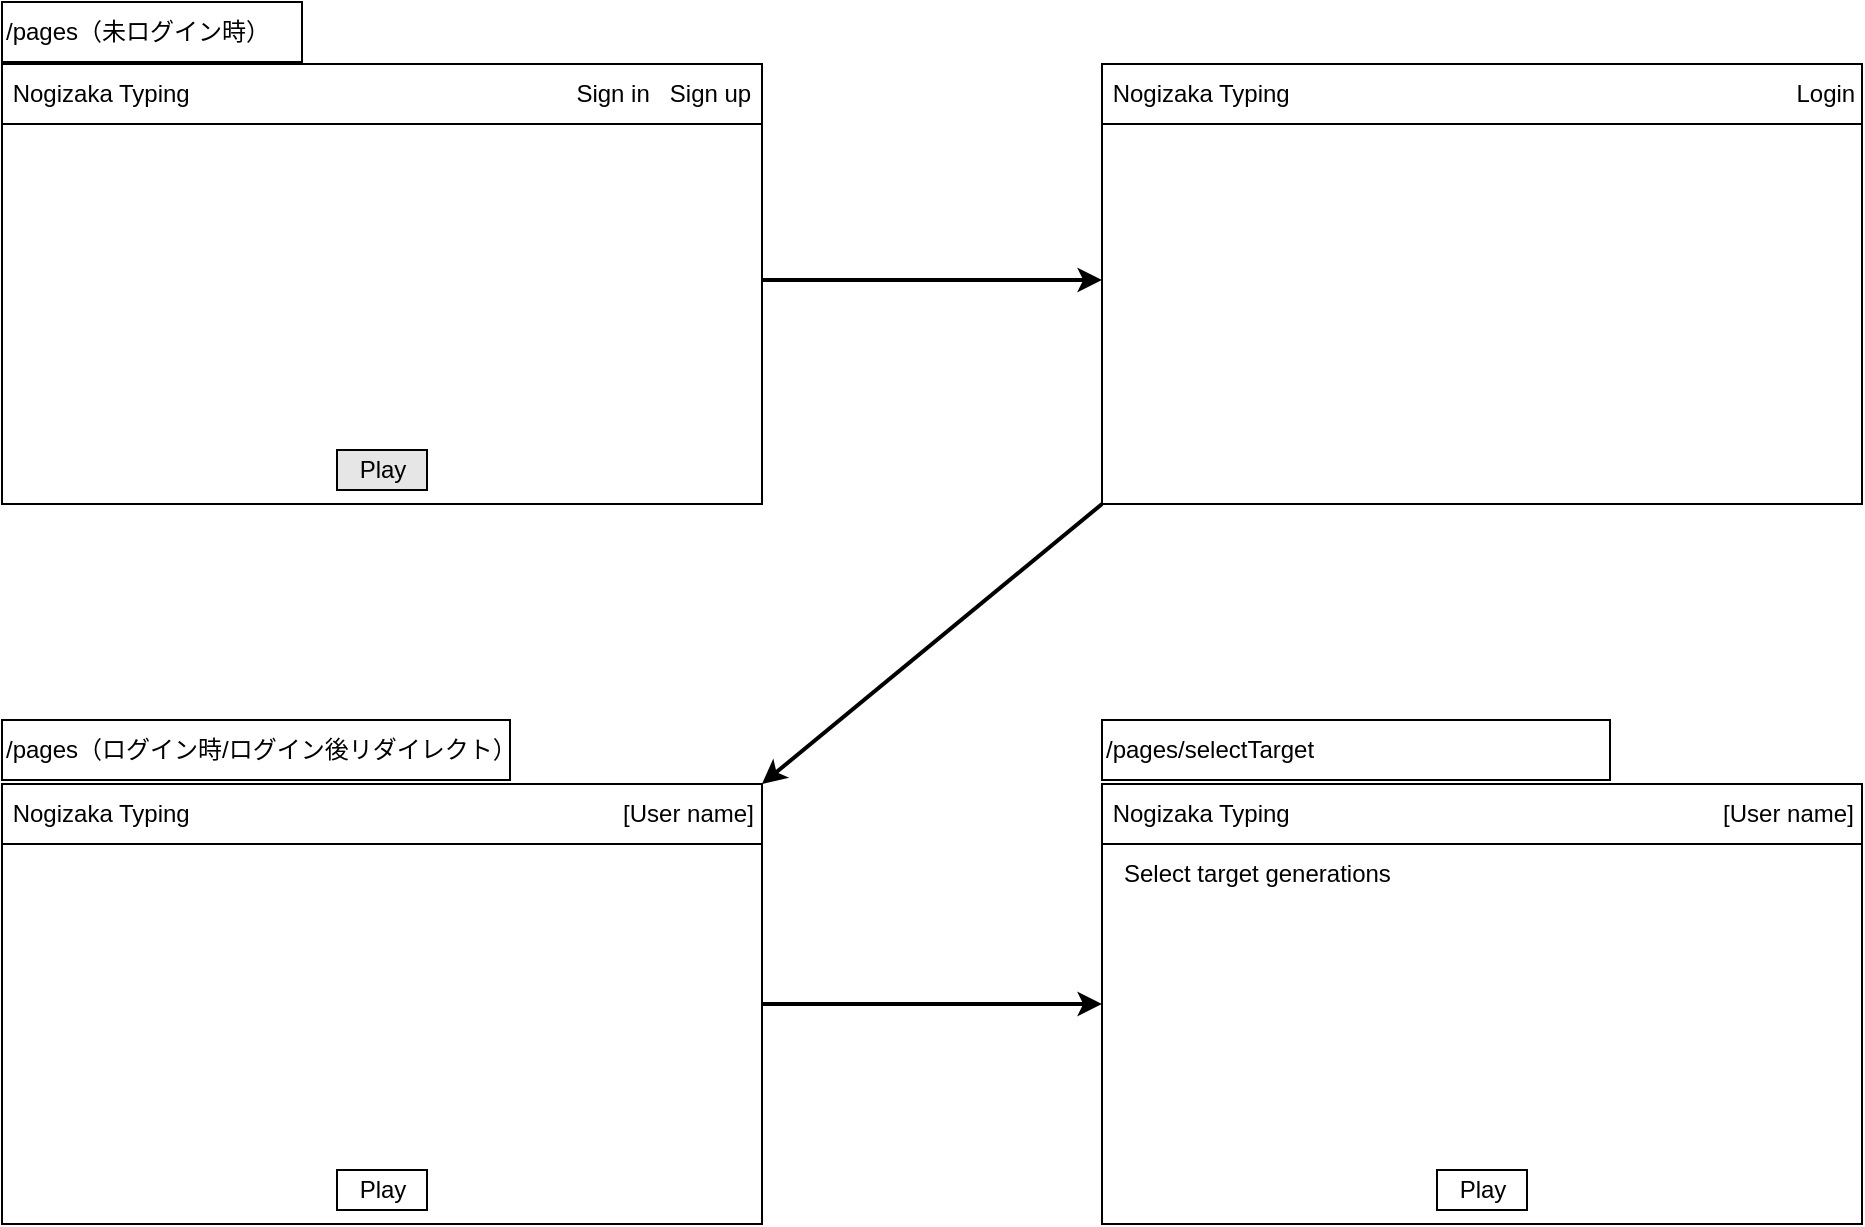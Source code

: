<mxfile>
    <diagram id="rqX9WU8iUnQ9k1TYlgNl" name="ページ1">
        <mxGraphModel dx="965" dy="482" grid="0" gridSize="10" guides="1" tooltips="1" connect="1" arrows="1" fold="1" page="1" pageScale="1" pageWidth="827" pageHeight="1169" background="#ffffff" math="0" shadow="0">
            <root>
                <mxCell id="0"/>
                <mxCell id="1" parent="0"/>
                <mxCell id="2" value="" style="rounded=0;whiteSpace=wrap;html=1;fillColor=#FFFFFF;strokeColor=#000000;" vertex="1" parent="1">
                    <mxGeometry x="50" y="70" width="380" height="220" as="geometry"/>
                </mxCell>
                <mxCell id="3" value="" style="rounded=0;whiteSpace=wrap;html=1;fillColor=#FFFFFF;strokeColor=#000000;" vertex="1" parent="1">
                    <mxGeometry x="600" y="70" width="380" height="220" as="geometry"/>
                </mxCell>
                <mxCell id="4" value="&amp;nbsp;Nogizaka Typing&amp;nbsp; &amp;nbsp; &amp;nbsp; &amp;nbsp; &amp;nbsp; &amp;nbsp; &amp;nbsp; &amp;nbsp; &amp;nbsp; &amp;nbsp; &amp;nbsp; &amp;nbsp; &amp;nbsp; &amp;nbsp; &amp;nbsp; &amp;nbsp; &amp;nbsp; &amp;nbsp; &amp;nbsp; &amp;nbsp; &amp;nbsp; &amp;nbsp; &amp;nbsp; &amp;nbsp; &amp;nbsp; &amp;nbsp; &amp;nbsp; &amp;nbsp; &amp;nbsp; Sign in&amp;nbsp; &amp;nbsp;Sign up" style="rounded=0;whiteSpace=wrap;html=1;strokeColor=#000000;align=left;container=1;" vertex="1" parent="1">
                    <mxGeometry x="50" y="70" width="380" height="30" as="geometry"/>
                </mxCell>
                <mxCell id="5" value="" style="shape=image;verticalLabelPosition=bottom;labelBackgroundColor=default;verticalAlign=top;aspect=fixed;imageAspect=0;image=https://memorize-fifth-generation.vercel.app/image/fifth/aruno.jpeg;" vertex="1" parent="1">
                    <mxGeometry x="193.56" y="120" width="92.88" height="140" as="geometry"/>
                </mxCell>
                <mxCell id="6" value="Play" style="rounded=0;whiteSpace=wrap;html=1;strokeColor=#000000;align=center;fillColor=#E6E6E6;" vertex="1" parent="1">
                    <mxGeometry x="217.5" y="263" width="45" height="20" as="geometry"/>
                </mxCell>
                <mxCell id="7" value="&amp;nbsp;Nogizaka Typing&amp;nbsp; &amp;nbsp; &amp;nbsp; &amp;nbsp; &amp;nbsp; &amp;nbsp; &amp;nbsp; &amp;nbsp; &amp;nbsp; &amp;nbsp; &amp;nbsp; &amp;nbsp; &amp;nbsp; &amp;nbsp; &amp;nbsp; &amp;nbsp; &amp;nbsp; &amp;nbsp; &amp;nbsp; &amp;nbsp; &amp;nbsp; &amp;nbsp; &amp;nbsp; &amp;nbsp; &amp;nbsp; &amp;nbsp; &amp;nbsp; &amp;nbsp; &amp;nbsp; &amp;nbsp; &amp;nbsp; &amp;nbsp; &amp;nbsp; &amp;nbsp; &amp;nbsp; &amp;nbsp; &amp;nbsp; &amp;nbsp; Login" style="rounded=0;whiteSpace=wrap;html=1;strokeColor=#000000;align=left;container=1;" vertex="1" collapsed="1" parent="1">
                    <mxGeometry x="600" y="70" width="380" height="30" as="geometry">
                        <mxRectangle x="500" y="70" width="380" height="30" as="alternateBounds"/>
                    </mxGeometry>
                </mxCell>
                <mxCell id="8" value="" style="rounded=0;whiteSpace=wrap;html=1;fillColor=#FFFFFF;strokeColor=#000000;" vertex="1" parent="1">
                    <mxGeometry x="50" y="430" width="380" height="220" as="geometry"/>
                </mxCell>
                <mxCell id="9" value="&amp;nbsp;Nogizaka Typing&amp;nbsp; &amp;nbsp; &amp;nbsp; &amp;nbsp; &amp;nbsp; &amp;nbsp; &amp;nbsp; &amp;nbsp; &amp;nbsp; &amp;nbsp; &amp;nbsp; &amp;nbsp; &amp;nbsp; &amp;nbsp; &amp;nbsp; &amp;nbsp; &amp;nbsp; &amp;nbsp; &amp;nbsp; &amp;nbsp; &amp;nbsp; &amp;nbsp; &amp;nbsp; &amp;nbsp; &amp;nbsp; &amp;nbsp; &amp;nbsp; &amp;nbsp; &amp;nbsp; &amp;nbsp; &amp;nbsp; &amp;nbsp; &amp;nbsp;[User name]" style="rounded=0;whiteSpace=wrap;html=1;strokeColor=#000000;align=left;container=1;" vertex="1" collapsed="1" parent="1">
                    <mxGeometry x="50" y="430" width="380" height="30" as="geometry">
                        <mxRectangle x="500" y="70" width="380" height="30" as="alternateBounds"/>
                    </mxGeometry>
                </mxCell>
                <mxCell id="10" value="" style="shape=image;verticalLabelPosition=bottom;labelBackgroundColor=default;verticalAlign=top;aspect=fixed;imageAspect=0;image=https://memorize-fifth-generation.vercel.app/image/fifth/aruno.jpeg;" vertex="1" parent="1">
                    <mxGeometry x="193.56" y="480" width="92.88" height="140" as="geometry"/>
                </mxCell>
                <mxCell id="11" value="Play" style="rounded=0;whiteSpace=wrap;html=1;align=center;" vertex="1" parent="1">
                    <mxGeometry x="217.5" y="623" width="45" height="20" as="geometry"/>
                </mxCell>
                <mxCell id="12" value="" style="endArrow=classic;html=1;entryX=1;entryY=0;entryDx=0;entryDy=0;exitX=0;exitY=1;exitDx=0;exitDy=0;strokeColor=#000000;strokeWidth=2;" edge="1" parent="1" source="3" target="9">
                    <mxGeometry width="50" height="50" relative="1" as="geometry">
                        <mxPoint x="420" y="330" as="sourcePoint"/>
                        <mxPoint x="470" y="280" as="targetPoint"/>
                    </mxGeometry>
                </mxCell>
                <mxCell id="13" value="" style="endArrow=classic;html=1;entryX=0;entryY=0.5;entryDx=0;entryDy=0;exitX=1;exitY=0.5;exitDx=0;exitDy=0;strokeColor=#000000;strokeWidth=2;" edge="1" parent="1">
                    <mxGeometry width="50" height="50" relative="1" as="geometry">
                        <mxPoint x="430" y="178" as="sourcePoint"/>
                        <mxPoint x="600" y="178" as="targetPoint"/>
                    </mxGeometry>
                </mxCell>
                <mxCell id="14" value="" style="rounded=0;whiteSpace=wrap;html=1;fillColor=#FFFFFF;strokeColor=#000000;" vertex="1" parent="1">
                    <mxGeometry x="600" y="430" width="380" height="220" as="geometry"/>
                </mxCell>
                <mxCell id="15" value="&amp;nbsp;Nogizaka Typing&amp;nbsp; &amp;nbsp; &amp;nbsp; &amp;nbsp; &amp;nbsp; &amp;nbsp; &amp;nbsp; &amp;nbsp; &amp;nbsp; &amp;nbsp; &amp;nbsp; &amp;nbsp; &amp;nbsp; &amp;nbsp; &amp;nbsp; &amp;nbsp; &amp;nbsp; &amp;nbsp; &amp;nbsp; &amp;nbsp; &amp;nbsp; &amp;nbsp; &amp;nbsp; &amp;nbsp; &amp;nbsp; &amp;nbsp; &amp;nbsp; &amp;nbsp; &amp;nbsp; &amp;nbsp; &amp;nbsp; &amp;nbsp; &amp;nbsp;[User name]" style="rounded=0;whiteSpace=wrap;html=1;strokeColor=#000000;align=left;container=1;" vertex="1" collapsed="1" parent="1">
                    <mxGeometry x="600" y="430" width="380" height="30" as="geometry">
                        <mxRectangle x="500" y="70" width="380" height="30" as="alternateBounds"/>
                    </mxGeometry>
                </mxCell>
                <mxCell id="17" value="Play" style="rounded=0;whiteSpace=wrap;html=1;align=center;" vertex="1" parent="1">
                    <mxGeometry x="767.5" y="623" width="45" height="20" as="geometry"/>
                </mxCell>
                <mxCell id="18" value="&lt;font color=&quot;#000000&quot;&gt;/pages（未ログイン時）&lt;/font&gt;" style="rounded=0;whiteSpace=wrap;html=1;align=left;container=1;fillColor=none;" vertex="1" parent="1">
                    <mxGeometry x="50" y="39" width="150" height="30" as="geometry"/>
                </mxCell>
                <mxCell id="19" value="&lt;font color=&quot;#000000&quot;&gt;/pages（ログイン時/ログイン後リダイレクト）&lt;/font&gt;" style="rounded=0;whiteSpace=wrap;html=1;align=left;container=1;fillColor=none;" vertex="1" parent="1">
                    <mxGeometry x="50" y="398" width="254" height="30" as="geometry"/>
                </mxCell>
                <mxCell id="20" value="" style="endArrow=classic;html=1;entryX=0;entryY=0.5;entryDx=0;entryDy=0;strokeColor=#000000;strokeWidth=2;exitX=1;exitY=0.5;exitDx=0;exitDy=0;" edge="1" parent="1" source="8" target="14">
                    <mxGeometry width="50" height="50" relative="1" as="geometry">
                        <mxPoint x="470" y="547" as="sourcePoint"/>
                        <mxPoint x="610" y="188" as="targetPoint"/>
                    </mxGeometry>
                </mxCell>
                <mxCell id="21" value="&lt;font color=&quot;#000000&quot;&gt;Select target generations&lt;/font&gt;" style="rounded=0;whiteSpace=wrap;html=1;align=left;container=1;fillColor=none;strokeColor=none;" vertex="1" parent="1">
                    <mxGeometry x="609" y="460" width="254" height="30" as="geometry"/>
                </mxCell>
                <mxCell id="22" value="&lt;font color=&quot;#000000&quot;&gt;/pages/selectTarget&lt;/font&gt;" style="rounded=0;whiteSpace=wrap;html=1;align=left;container=1;fillColor=none;" vertex="1" parent="1">
                    <mxGeometry x="600" y="398" width="254" height="30" as="geometry"/>
                </mxCell>
                <mxCell id="23" value="" style="shape=image;verticalLabelPosition=bottom;labelBackgroundColor=default;verticalAlign=top;aspect=fixed;imageAspect=0;image=https://memorize-fifth-generation.vercel.app/image/fifth/aruno.jpeg;" vertex="1" parent="1">
                    <mxGeometry x="896" y="498" width="46.88" height="70.66" as="geometry"/>
                </mxCell>
            </root>
        </mxGraphModel>
    </diagram>
</mxfile>